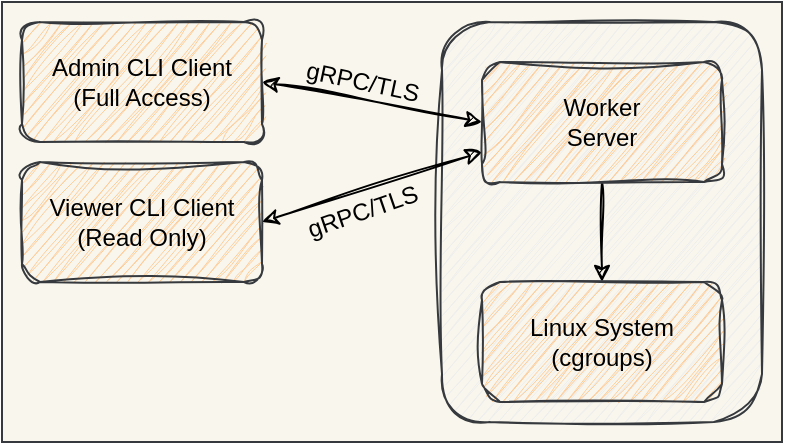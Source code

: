 <mxfile version="27.0.9" pages="9">
  <diagram name="High Level" id="Y681CM7DfnHg-zFGlMES">
    <mxGraphModel dx="766" dy="762" grid="1" gridSize="10" guides="1" tooltips="1" connect="1" arrows="1" fold="1" page="1" pageScale="1" pageWidth="850" pageHeight="1100" math="0" shadow="0">
      <root>
        <mxCell id="0" />
        <mxCell id="1" parent="0" />
        <mxCell id="H5O__hxZZ8Mj5J5bq98N-7" value="" style="rounded=0;whiteSpace=wrap;html=1;fillColor=#f9f7ed;strokeColor=#36393d;fontColor=#000000;" parent="1" vertex="1">
          <mxGeometry x="30" y="20" width="390" height="220" as="geometry" />
        </mxCell>
        <mxCell id="H5O__hxZZ8Mj5J5bq98N-6" value="" style="rounded=1;whiteSpace=wrap;html=1;fillColor=#eeeeee;strokeColor=#36393d;fontColor=#000000;glass=0;sketch=1;curveFitting=1;jiggle=2;shadow=0;" parent="1" vertex="1">
          <mxGeometry x="250" y="30" width="160" height="200" as="geometry" />
        </mxCell>
        <mxCell id="H5O__hxZZ8Mj5J5bq98N-1" value="&lt;font style=&quot;color: rgb(0, 0, 0);&quot;&gt;Admin CLI Client&lt;/font&gt;&lt;div&gt;&lt;font style=&quot;color: rgb(0, 0, 0);&quot;&gt;(Full Access)&lt;/font&gt;&lt;/div&gt;" style="rounded=1;whiteSpace=wrap;html=1;fillColor=#ffcc99;strokeColor=#36393d;fontColor=#000000;sketch=1;curveFitting=1;jiggle=2;" parent="1" vertex="1">
          <mxGeometry x="40" y="30" width="120" height="60" as="geometry" />
        </mxCell>
        <mxCell id="H5O__hxZZ8Mj5J5bq98N-4" value="" style="edgeStyle=orthogonalEdgeStyle;rounded=0;orthogonalLoop=1;jettySize=auto;html=1;fontColor=#000000;strokeColor=#000000;shadow=0;sketch=1;curveFitting=1;jiggle=2;" parent="1" source="H5O__hxZZ8Mj5J5bq98N-2" target="H5O__hxZZ8Mj5J5bq98N-3" edge="1">
          <mxGeometry relative="1" as="geometry" />
        </mxCell>
        <mxCell id="H5O__hxZZ8Mj5J5bq98N-2" value="Worker&lt;div&gt;Server&lt;/div&gt;" style="rounded=1;whiteSpace=wrap;html=1;fillColor=#ffcc99;strokeColor=#36393d;fontColor=#000000;sketch=1;curveFitting=1;jiggle=2;" parent="1" vertex="1">
          <mxGeometry x="270" y="50" width="120" height="60" as="geometry" />
        </mxCell>
        <mxCell id="H5O__hxZZ8Mj5J5bq98N-3" value="Linux System&lt;div&gt;(cgroups)&lt;/div&gt;" style="rounded=1;whiteSpace=wrap;html=1;fillColor=#ffcc99;strokeColor=#36393d;fontColor=#000000;sketch=1;curveFitting=1;jiggle=2;" parent="1" vertex="1">
          <mxGeometry x="270" y="160" width="120" height="60" as="geometry" />
        </mxCell>
        <mxCell id="H5O__hxZZ8Mj5J5bq98N-8" value="" style="endArrow=classic;startArrow=classic;html=1;rounded=0;exitX=1;exitY=0.5;exitDx=0;exitDy=0;entryX=0;entryY=0.5;entryDx=0;entryDy=0;strokeColor=#000000;shadow=0;sketch=1;curveFitting=1;jiggle=2;" parent="1" source="H5O__hxZZ8Mj5J5bq98N-1" target="H5O__hxZZ8Mj5J5bq98N-2" edge="1">
          <mxGeometry width="50" height="50" relative="1" as="geometry">
            <mxPoint x="170" y="180" as="sourcePoint" />
            <mxPoint x="220" y="130" as="targetPoint" />
          </mxGeometry>
        </mxCell>
        <mxCell id="H5O__hxZZ8Mj5J5bq98N-9" value="gRPC/TLS" style="text;html=1;align=center;verticalAlign=middle;resizable=0;points=[];autosize=1;strokeColor=none;fillColor=none;fontColor=#000000;rotation=12;" parent="1" vertex="1">
          <mxGeometry x="170" y="45" width="80" height="30" as="geometry" />
        </mxCell>
        <mxCell id="slV7deevI40I5XpVCzRB-2" value="&lt;font style=&quot;color: rgb(0, 0, 0);&quot;&gt;Viewer CLI Client&lt;/font&gt;&lt;div&gt;&lt;font style=&quot;color: rgb(0, 0, 0);&quot;&gt;(Read Only)&lt;/font&gt;&lt;/div&gt;" style="rounded=1;whiteSpace=wrap;html=1;fillColor=#ffcc99;strokeColor=#36393d;fontColor=#000000;sketch=1;curveFitting=1;jiggle=2;" vertex="1" parent="1">
          <mxGeometry x="40" y="100" width="120" height="60" as="geometry" />
        </mxCell>
        <mxCell id="slV7deevI40I5XpVCzRB-3" value="gRPC/TLS" style="text;html=1;align=center;verticalAlign=middle;resizable=0;points=[];autosize=1;strokeColor=none;fillColor=none;fontColor=#000000;rotation=-19;" vertex="1" parent="1">
          <mxGeometry x="170" y="110" width="80" height="30" as="geometry" />
        </mxCell>
        <mxCell id="slV7deevI40I5XpVCzRB-4" value="" style="endArrow=classic;startArrow=classic;html=1;rounded=0;exitX=1;exitY=0.5;exitDx=0;exitDy=0;entryX=0;entryY=0.75;entryDx=0;entryDy=0;strokeColor=#000000;shadow=0;sketch=1;curveFitting=1;jiggle=2;" edge="1" parent="1" source="slV7deevI40I5XpVCzRB-2" target="H5O__hxZZ8Mj5J5bq98N-2">
          <mxGeometry width="50" height="50" relative="1" as="geometry">
            <mxPoint x="170" y="70" as="sourcePoint" />
            <mxPoint x="280" y="90" as="targetPoint" />
          </mxGeometry>
        </mxCell>
      </root>
    </mxGraphModel>
  </diagram>
  <diagram id="Zj46LERCFBdNL5CZ3VZe" name="Authorization Flow">
    <mxGraphModel dx="1226" dy="1219" grid="1" gridSize="10" guides="1" tooltips="1" connect="1" arrows="1" fold="1" page="1" pageScale="1" pageWidth="850" pageHeight="1100" math="0" shadow="0">
      <root>
        <mxCell id="0" />
        <mxCell id="1" parent="0" />
        <mxCell id="PRu6zA4XuxPApVaGx6PZ-1" value="" style="rounded=0;whiteSpace=wrap;html=1;fillColor=#eeeeee;strokeColor=#36393d;fontColor=#000000;" vertex="1" parent="1">
          <mxGeometry x="15" y="20" width="345" height="400" as="geometry" />
        </mxCell>
        <mxCell id="PRu6zA4XuxPApVaGx6PZ-2" value="" style="edgeStyle=orthogonalEdgeStyle;rounded=0;orthogonalLoop=1;jettySize=auto;html=1;fontColor=#000000;strokeColor=#000000;sketch=1;curveFitting=1;jiggle=2;" edge="1" parent="1" source="PRu6zA4XuxPApVaGx6PZ-3" target="PRu6zA4XuxPApVaGx6PZ-5">
          <mxGeometry relative="1" as="geometry" />
        </mxCell>
        <mxCell id="PRu6zA4XuxPApVaGx6PZ-3" value="gRPC Request Received" style="rounded=1;whiteSpace=wrap;html=1;fillColor=#cce5ff;strokeColor=#36393d;sketch=1;curveFitting=1;jiggle=2;fontColor=#000000;" vertex="1" parent="1">
          <mxGeometry x="82.5" y="30" width="180" height="30" as="geometry" />
        </mxCell>
        <mxCell id="PRu6zA4XuxPApVaGx6PZ-4" value="" style="edgeStyle=orthogonalEdgeStyle;rounded=0;orthogonalLoop=1;jettySize=auto;html=1;fontColor=#000000;strokeColor=#000000;sketch=1;curveFitting=1;jiggle=2;" edge="1" parent="1" source="PRu6zA4XuxPApVaGx6PZ-5" target="PRu6zA4XuxPApVaGx6PZ-7">
          <mxGeometry relative="1" as="geometry" />
        </mxCell>
        <mxCell id="PRu6zA4XuxPApVaGx6PZ-5" value="Extract Client Certificate from TLS Context" style="rounded=1;whiteSpace=wrap;html=1;fillColor=#cce5ff;strokeColor=#36393d;sketch=1;curveFitting=1;jiggle=2;fontColor=#000000;" vertex="1" parent="1">
          <mxGeometry x="57.5" y="80" width="230" height="30" as="geometry" />
        </mxCell>
        <mxCell id="PRu6zA4XuxPApVaGx6PZ-6" value="" style="edgeStyle=orthogonalEdgeStyle;rounded=0;orthogonalLoop=1;jettySize=auto;html=1;fontColor=#000000;strokeColor=#000000;sketch=1;curveFitting=1;jiggle=2;" edge="1" parent="1" source="PRu6zA4XuxPApVaGx6PZ-7" target="PRu6zA4XuxPApVaGx6PZ-9">
          <mxGeometry relative="1" as="geometry" />
        </mxCell>
        <mxCell id="PRu6zA4XuxPApVaGx6PZ-7" value="Parse Certificate Attributes (OU, SAN, CN)" style="rounded=1;whiteSpace=wrap;html=1;fillColor=#cce5ff;strokeColor=#36393d;sketch=1;curveFitting=1;jiggle=2;fontColor=#000000;" vertex="1" parent="1">
          <mxGeometry x="55" y="130" width="235" height="30" as="geometry" />
        </mxCell>
        <mxCell id="PRu6zA4XuxPApVaGx6PZ-8" value="" style="edgeStyle=orthogonalEdgeStyle;rounded=0;orthogonalLoop=1;jettySize=auto;html=1;fontColor=#000000;strokeColor=#000000;sketch=1;curveFitting=1;jiggle=2;" edge="1" parent="1" source="PRu6zA4XuxPApVaGx6PZ-9" target="PRu6zA4XuxPApVaGx6PZ-11">
          <mxGeometry relative="1" as="geometry" />
        </mxCell>
        <mxCell id="PRu6zA4XuxPApVaGx6PZ-9" value="Determine Client Role (Admin/Viewer/Unknown)" style="rounded=1;whiteSpace=wrap;html=1;fillColor=#cce5ff;strokeColor=#36393d;sketch=1;curveFitting=1;jiggle=2;fontColor=#000000;" vertex="1" parent="1">
          <mxGeometry x="50" y="180" width="245" height="40" as="geometry" />
        </mxCell>
        <mxCell id="PRu6zA4XuxPApVaGx6PZ-18" value="" style="edgeStyle=orthogonalEdgeStyle;rounded=0;orthogonalLoop=1;jettySize=auto;html=1;shadow=1;strokeColor=#000000;" edge="1" parent="1" source="PRu6zA4XuxPApVaGx6PZ-11" target="PRu6zA4XuxPApVaGx6PZ-16">
          <mxGeometry relative="1" as="geometry">
            <Array as="points">
              <mxPoint x="173" y="280" />
              <mxPoint x="173" y="280" />
            </Array>
          </mxGeometry>
        </mxCell>
        <mxCell id="PRu6zA4XuxPApVaGx6PZ-11" value="Check Operation Permission Matrix" style="rounded=1;whiteSpace=wrap;html=1;fillColor=#cce5ff;strokeColor=#36393d;sketch=1;curveFitting=1;jiggle=2;fontColor=#000000;" vertex="1" parent="1">
          <mxGeometry x="102.5" y="240" width="140" height="30" as="geometry" />
        </mxCell>
        <mxCell id="PRu6zA4XuxPApVaGx6PZ-13" value="Yes Execute Operation" style="rounded=1;whiteSpace=wrap;html=1;fillColor=#cdeb8b;strokeColor=#36393d;sketch=1;curveFitting=1;jiggle=2;fontColor=#000000;" vertex="1" parent="1">
          <mxGeometry x="20" y="350" width="110" height="40" as="geometry" />
        </mxCell>
        <mxCell id="PRu6zA4XuxPApVaGx6PZ-14" value="No Return PermissionDenied Error (gRPC codes.PermissionDenied)" style="rounded=1;whiteSpace=wrap;html=1;fillColor=#ffcccc;strokeColor=#36393d;sketch=1;curveFitting=1;jiggle=2;fontColor=#000000;" vertex="1" parent="1">
          <mxGeometry x="160" y="350" width="190" height="60" as="geometry" />
        </mxCell>
        <mxCell id="PRu6zA4XuxPApVaGx6PZ-19" style="rounded=0;orthogonalLoop=1;jettySize=auto;html=1;exitX=0;exitY=1;exitDx=0;exitDy=0;entryX=0.5;entryY=0;entryDx=0;entryDy=0;strokeColor=#000000;sketch=1;curveFitting=1;jiggle=2;" edge="1" parent="1" source="PRu6zA4XuxPApVaGx6PZ-16" target="PRu6zA4XuxPApVaGx6PZ-13">
          <mxGeometry relative="1" as="geometry" />
        </mxCell>
        <mxCell id="PRu6zA4XuxPApVaGx6PZ-20" style="rounded=0;orthogonalLoop=1;jettySize=auto;html=1;exitX=1;exitY=1;exitDx=0;exitDy=0;entryX=0.5;entryY=0;entryDx=0;entryDy=0;sketch=1;curveFitting=1;jiggle=2;strokeColor=#000000;" edge="1" parent="1" source="PRu6zA4XuxPApVaGx6PZ-16" target="PRu6zA4XuxPApVaGx6PZ-14">
          <mxGeometry relative="1" as="geometry" />
        </mxCell>
        <mxCell id="PRu6zA4XuxPApVaGx6PZ-16" value="&lt;font style=&quot;color: rgb(0, 0, 0);&quot;&gt;Authorized?&lt;/font&gt;" style="rhombus;whiteSpace=wrap;html=1;fillColor=#cce5ff;strokeColor=#36393d;sketch=1;curveFitting=1;jiggle=2;" vertex="1" parent="1">
          <mxGeometry x="132.5" y="290" width="80" height="50" as="geometry" />
        </mxCell>
      </root>
    </mxGraphModel>
  </diagram>
  <diagram id="WPjtbTLtvAoXE5fQFe9T" name="Job Lifecycle">
    <mxGraphModel dx="817" dy="573" grid="1" gridSize="10" guides="1" tooltips="1" connect="1" arrows="1" fold="1" page="1" pageScale="1" pageWidth="850" pageHeight="1100" math="0" shadow="0">
      <root>
        <mxCell id="0" />
        <mxCell id="1" parent="0" />
        <mxCell id="MU5Afl4WIqtkK9BJf8HP-8" value="" style="rounded=0;whiteSpace=wrap;html=1;fillColor=#eeeeee;strokeColor=#000000;fontColor=#000000;" parent="1" vertex="1">
          <mxGeometry x="10" y="10" width="270" height="450" as="geometry" />
        </mxCell>
        <mxCell id="MU5Afl4WIqtkK9BJf8HP-9" value="" style="edgeStyle=orthogonalEdgeStyle;rounded=0;orthogonalLoop=1;jettySize=auto;html=1;fontColor=#000000;strokeColor=#000000;sketch=1;curveFitting=1;jiggle=2;" parent="1" source="MU5Afl4WIqtkK9BJf8HP-1" target="MU5Afl4WIqtkK9BJf8HP-2" edge="1">
          <mxGeometry relative="1" as="geometry" />
        </mxCell>
        <mxCell id="MU5Afl4WIqtkK9BJf8HP-1" value="Create Job Request" style="rounded=1;whiteSpace=wrap;html=1;fillColor=#cce5ff;strokeColor=#000000;sketch=1;curveFitting=1;jiggle=2;fontColor=#000000;" parent="1" vertex="1">
          <mxGeometry x="85" y="20" width="120" height="30" as="geometry" />
        </mxCell>
        <mxCell id="MU5Afl4WIqtkK9BJf8HP-10" value="" style="edgeStyle=orthogonalEdgeStyle;rounded=0;orthogonalLoop=1;jettySize=auto;html=1;fontColor=#000000;strokeColor=#000000;sketch=1;curveFitting=1;jiggle=2;" parent="1" source="MU5Afl4WIqtkK9BJf8HP-2" target="MU5Afl4WIqtkK9BJf8HP-3" edge="1">
          <mxGeometry relative="1" as="geometry" />
        </mxCell>
        <mxCell id="MU5Afl4WIqtkK9BJf8HP-2" value="Generate&amp;nbsp;&lt;span style=&quot;background-color: transparent;&quot;&gt;Unique ID (Unix Nano)&lt;/span&gt;" style="rounded=1;whiteSpace=wrap;html=1;fillColor=#cce5ff;strokeColor=#000000;sketch=1;curveFitting=1;jiggle=2;fontColor=#000000;" parent="1" vertex="1">
          <mxGeometry x="30" y="70" width="230" height="30" as="geometry" />
        </mxCell>
        <mxCell id="MU5Afl4WIqtkK9BJf8HP-11" value="" style="edgeStyle=orthogonalEdgeStyle;rounded=0;orthogonalLoop=1;jettySize=auto;html=1;fontColor=#000000;strokeColor=#000000;sketch=1;curveFitting=1;jiggle=2;" parent="1" source="MU5Afl4WIqtkK9BJf8HP-3" target="MU5Afl4WIqtkK9BJf8HP-4" edge="1">
          <mxGeometry relative="1" as="geometry" />
        </mxCell>
        <mxCell id="MU5Afl4WIqtkK9BJf8HP-3" value="Create&amp;nbsp;&lt;span style=&quot;background-color: transparent;&quot;&gt;cgroups with resource&amp;nbsp;&lt;/span&gt;&lt;span style=&quot;background-color: transparent;&quot;&gt;limits&lt;/span&gt;" style="rounded=1;whiteSpace=wrap;html=1;fillColor=#cce5ff;strokeColor=#000000;sketch=1;curveFitting=1;jiggle=2;fontColor=#000000;" parent="1" vertex="1">
          <mxGeometry x="27.5" y="120" width="235" height="30" as="geometry" />
        </mxCell>
        <mxCell id="MU5Afl4WIqtkK9BJf8HP-12" value="" style="edgeStyle=orthogonalEdgeStyle;rounded=0;orthogonalLoop=1;jettySize=auto;html=1;fontColor=#000000;strokeColor=#000000;sketch=1;curveFitting=1;jiggle=2;entryX=0.5;entryY=0;entryDx=0;entryDy=0;" parent="1" source="MU5Afl4WIqtkK9BJf8HP-4" target="RH-s9bniN7YagVXYbkMp-2" edge="1">
          <mxGeometry relative="1" as="geometry" />
        </mxCell>
        <mxCell id="MU5Afl4WIqtkK9BJf8HP-4" value="Add Stdout/Stderr capture" style="rounded=1;whiteSpace=wrap;html=1;fillColor=#cce5ff;strokeColor=#000000;sketch=1;curveFitting=1;jiggle=2;fontColor=#000000;" parent="1" vertex="1">
          <mxGeometry x="22.5" y="170" width="245" height="30" as="geometry" />
        </mxCell>
        <mxCell id="MU5Afl4WIqtkK9BJf8HP-13" value="" style="edgeStyle=orthogonalEdgeStyle;rounded=0;orthogonalLoop=1;jettySize=auto;html=1;fontColor=#000000;strokeColor=#000000;sketch=1;curveFitting=1;jiggle=2;entryX=0.5;entryY=0;entryDx=0;entryDy=0;" parent="1" source="MU5Afl4WIqtkK9BJf8HP-5" target="-lVg5Lsz7Uv6cK5tKWyv-1" edge="1">
          <mxGeometry relative="1" as="geometry" />
        </mxCell>
        <mxCell id="MU5Afl4WIqtkK9BJf8HP-5" value="Add Process to cgroup" style="rounded=1;whiteSpace=wrap;html=1;fillColor=#cce5ff;strokeColor=#000000;sketch=1;curveFitting=1;jiggle=2;fontColor=#000000;" parent="1" vertex="1">
          <mxGeometry x="75" y="270" width="140" height="30" as="geometry" />
        </mxCell>
        <mxCell id="MU5Afl4WIqtkK9BJf8HP-14" value="" style="edgeStyle=orthogonalEdgeStyle;rounded=0;orthogonalLoop=1;jettySize=auto;html=1;fontColor=#000000;strokeColor=#000000;sketch=1;curveFitting=1;jiggle=2;" parent="1" source="MU5Afl4WIqtkK9BJf8HP-6" target="MU5Afl4WIqtkK9BJf8HP-7" edge="1">
          <mxGeometry relative="1" as="geometry" />
        </mxCell>
        <mxCell id="MU5Afl4WIqtkK9BJf8HP-6" value="Monitor Process Completion" style="rounded=1;whiteSpace=wrap;html=1;fillColor=#cce5ff;strokeColor=#000000;sketch=1;curveFitting=1;jiggle=2;fontColor=#000000;" parent="1" vertex="1">
          <mxGeometry x="55" y="370" width="180" height="30" as="geometry" />
        </mxCell>
        <mxCell id="MU5Afl4WIqtkK9BJf8HP-7" value="CleanUp Resources" style="rounded=1;whiteSpace=wrap;html=1;fillColor=#cce5ff;strokeColor=#000000;sketch=1;curveFitting=1;jiggle=2;fontColor=#000000;" parent="1" vertex="1">
          <mxGeometry x="85" y="420" width="120" height="30" as="geometry" />
        </mxCell>
        <mxCell id="-lVg5Lsz7Uv6cK5tKWyv-2" style="edgeStyle=orthogonalEdgeStyle;rounded=0;orthogonalLoop=1;jettySize=auto;html=1;exitX=0.5;exitY=1;exitDx=0;exitDy=0;entryX=0.5;entryY=0;entryDx=0;entryDy=0;strokeColor=#000000;sketch=1;curveFitting=1;jiggle=2;" parent="1" source="-lVg5Lsz7Uv6cK5tKWyv-1" target="MU5Afl4WIqtkK9BJf8HP-6" edge="1">
          <mxGeometry relative="1" as="geometry" />
        </mxCell>
        <mxCell id="-lVg5Lsz7Uv6cK5tKWyv-1" value="Start Process&amp;nbsp; by syscall.SIGCONT" style="rounded=1;whiteSpace=wrap;html=1;fillColor=#cce5ff;strokeColor=#000000;sketch=1;curveFitting=1;jiggle=2;fontColor=#000000;" parent="1" vertex="1">
          <mxGeometry x="22.5" y="320" width="245" height="30" as="geometry" />
        </mxCell>
        <mxCell id="RH-s9bniN7YagVXYbkMp-3" style="edgeStyle=orthogonalEdgeStyle;rounded=0;orthogonalLoop=1;jettySize=auto;html=1;exitX=0.5;exitY=1;exitDx=0;exitDy=0;entryX=0.5;entryY=0;entryDx=0;entryDy=0;strokeColor=#000000;sketch=1;curveFitting=1;jiggle=2;" edge="1" parent="1" source="RH-s9bniN7YagVXYbkMp-2" target="MU5Afl4WIqtkK9BJf8HP-5">
          <mxGeometry relative="1" as="geometry" />
        </mxCell>
        <mxCell id="RH-s9bniN7YagVXYbkMp-2" value="syscall.SIGSTOP" style="rounded=1;whiteSpace=wrap;html=1;fillColor=#cce5ff;strokeColor=#000000;sketch=1;curveFitting=1;jiggle=2;fontColor=#000000;" vertex="1" parent="1">
          <mxGeometry x="75" y="220" width="140" height="30" as="geometry" />
        </mxCell>
      </root>
    </mxGraphModel>
  </diagram>
  <diagram id="Cl-E_tgIVwaYBNFIfnFX" name="Log Stream Flow">
    <mxGraphModel dx="1226" dy="1219" grid="1" gridSize="10" guides="1" tooltips="1" connect="1" arrows="1" fold="1" page="1" pageScale="1" pageWidth="850" pageHeight="1100" math="0" shadow="0">
      <root>
        <mxCell id="0" />
        <mxCell id="1" parent="0" />
        <mxCell id="sWLi0vC0Y1Sfe3aQpFaf-1" value="" style="rounded=0;whiteSpace=wrap;html=1;fillColor=#eeeeee;strokeColor=#36393d;fontColor=#000000;horizontal=1;fontSize=14;" parent="1" vertex="1">
          <mxGeometry x="10" y="10" width="270" height="310" as="geometry" />
        </mxCell>
        <mxCell id="sWLi0vC0Y1Sfe3aQpFaf-2" value="" style="edgeStyle=orthogonalEdgeStyle;rounded=0;orthogonalLoop=1;jettySize=auto;html=1;fontColor=#000000;strokeColor=#000000;sketch=1;curveFitting=1;jiggle=2;horizontal=1;fontSize=14;" parent="1" source="sWLi0vC0Y1Sfe3aQpFaf-3" target="sWLi0vC0Y1Sfe3aQpFaf-5" edge="1">
          <mxGeometry relative="1" as="geometry" />
        </mxCell>
        <mxCell id="sWLi0vC0Y1Sfe3aQpFaf-3" value="Create Stream Request" style="rounded=1;whiteSpace=wrap;html=1;fillColor=#cdeb8b;strokeColor=#36393d;sketch=1;curveFitting=1;jiggle=2;fontColor=#000000;horizontal=1;fontSize=14;" parent="1" vertex="1">
          <mxGeometry x="85" y="20" width="120" height="40" as="geometry" />
        </mxCell>
        <mxCell id="sWLi0vC0Y1Sfe3aQpFaf-4" value="" style="edgeStyle=orthogonalEdgeStyle;rounded=0;orthogonalLoop=1;jettySize=auto;html=1;fontColor=#000000;strokeColor=#000000;sketch=1;curveFitting=1;jiggle=2;horizontal=1;fontSize=14;" parent="1" source="sWLi0vC0Y1Sfe3aQpFaf-5" target="sWLi0vC0Y1Sfe3aQpFaf-7" edge="1">
          <mxGeometry relative="1" as="geometry" />
        </mxCell>
        <mxCell id="sWLi0vC0Y1Sfe3aQpFaf-5" value="Retrieve Historical Logs" style="rounded=1;whiteSpace=wrap;html=1;fillColor=#cdeb8b;strokeColor=#36393d;sketch=1;curveFitting=1;jiggle=2;fontColor=#000000;horizontal=1;fontSize=14;" parent="1" vertex="1">
          <mxGeometry x="30" y="80" width="230" height="30" as="geometry" />
        </mxCell>
        <mxCell id="sWLi0vC0Y1Sfe3aQpFaf-6" value="" style="edgeStyle=orthogonalEdgeStyle;rounded=0;orthogonalLoop=1;jettySize=auto;html=1;fontColor=#000000;strokeColor=#000000;sketch=1;curveFitting=1;jiggle=2;horizontal=1;fontSize=14;" parent="1" source="sWLi0vC0Y1Sfe3aQpFaf-7" target="sWLi0vC0Y1Sfe3aQpFaf-9" edge="1">
          <mxGeometry relative="1" as="geometry" />
        </mxCell>
        <mxCell id="sWLi0vC0Y1Sfe3aQpFaf-7" value="Send Existing Logs to Client" style="rounded=1;whiteSpace=wrap;html=1;fillColor=#cdeb8b;strokeColor=#36393d;sketch=1;curveFitting=1;jiggle=2;fontColor=#000000;horizontal=1;fontSize=14;" parent="1" vertex="1">
          <mxGeometry x="27.5" y="130" width="235" height="30" as="geometry" />
        </mxCell>
        <mxCell id="sWLi0vC0Y1Sfe3aQpFaf-8" value="" style="edgeStyle=orthogonalEdgeStyle;rounded=0;orthogonalLoop=1;jettySize=auto;html=1;fontColor=#000000;strokeColor=#000000;sketch=1;curveFitting=1;jiggle=2;horizontal=1;fontSize=14;" parent="1" source="sWLi0vC0Y1Sfe3aQpFaf-9" target="sWLi0vC0Y1Sfe3aQpFaf-11" edge="1">
          <mxGeometry relative="1" as="geometry" />
        </mxCell>
        <mxCell id="sWLi0vC0Y1Sfe3aQpFaf-9" value="Subscribe to Real-time Updates" style="rounded=1;whiteSpace=wrap;html=1;fillColor=#cdeb8b;strokeColor=#36393d;sketch=1;curveFitting=1;jiggle=2;fontColor=#000000;horizontal=1;fontSize=14;" parent="1" vertex="1">
          <mxGeometry x="22.5" y="180" width="245" height="30" as="geometry" />
        </mxCell>
        <mxCell id="sWLi0vC0Y1Sfe3aQpFaf-10" value="" style="edgeStyle=orthogonalEdgeStyle;rounded=0;orthogonalLoop=1;jettySize=auto;html=1;fontColor=#000000;strokeColor=#000000;sketch=1;curveFitting=1;jiggle=2;horizontal=1;fontSize=14;" parent="1" source="sWLi0vC0Y1Sfe3aQpFaf-11" target="sWLi0vC0Y1Sfe3aQpFaf-13" edge="1">
          <mxGeometry relative="1" as="geometry" />
        </mxCell>
        <mxCell id="sWLi0vC0Y1Sfe3aQpFaf-11" value="Forward New Logs as they Arrive" style="rounded=1;whiteSpace=wrap;html=1;fillColor=#cdeb8b;strokeColor=#36393d;sketch=1;curveFitting=1;jiggle=2;fontColor=#000000;horizontal=1;fontSize=14;" parent="1" vertex="1">
          <mxGeometry x="37.5" y="230" width="215" height="30" as="geometry" />
        </mxCell>
        <mxCell id="sWLi0vC0Y1Sfe3aQpFaf-13" value="Handle Client Disconnection" style="rounded=1;whiteSpace=wrap;html=1;fillColor=#cdeb8b;strokeColor=#36393d;sketch=1;curveFitting=1;jiggle=2;fontColor=#000000;horizontal=1;fontSize=14;" parent="1" vertex="1">
          <mxGeometry x="55" y="280" width="180" height="30" as="geometry" />
        </mxCell>
      </root>
    </mxGraphModel>
  </diagram>
  <diagram id="Uxm_4Fkh9AP7CvL508g1" name="General">
    <mxGraphModel dx="817" dy="813" grid="1" gridSize="10" guides="1" tooltips="1" connect="1" arrows="1" fold="1" page="1" pageScale="1" pageWidth="850" pageHeight="1100" math="0" shadow="0">
      <root>
        <mxCell id="0" />
        <mxCell id="1" parent="0" />
        <mxCell id="C2z25UnoPvFYzcvFX0oM-1" value="" style="rounded=0;whiteSpace=wrap;html=1;fillColor=#ffe6cc;strokeColor=#d79b00;fontColor=#000000;" parent="1" vertex="1">
          <mxGeometry x="10" y="10" width="720" height="250" as="geometry" />
        </mxCell>
        <mxCell id="C2z25UnoPvFYzcvFX0oM-2" value="" style="edgeStyle=orthogonalEdgeStyle;rounded=0;orthogonalLoop=1;jettySize=auto;html=1;strokeWidth=1;entryX=0;entryY=0.25;entryDx=0;entryDy=0;flowAnimation=1;fontColor=#000000;strokeColor=#000000;" parent="1" source="C2z25UnoPvFYzcvFX0oM-6" target="C2z25UnoPvFYzcvFX0oM-10" edge="1">
          <mxGeometry relative="1" as="geometry">
            <Array as="points">
              <mxPoint x="180" y="125" />
            </Array>
          </mxGeometry>
        </mxCell>
        <mxCell id="C2z25UnoPvFYzcvFX0oM-3" value="Stdout" style="edgeLabel;html=1;align=center;verticalAlign=middle;resizable=0;points=[];labelBackgroundColor=none;fontColor=#000000;" parent="C2z25UnoPvFYzcvFX0oM-2" vertex="1" connectable="0">
          <mxGeometry x="-0.707" y="-1" relative="1" as="geometry">
            <mxPoint x="21" y="23" as="offset" />
          </mxGeometry>
        </mxCell>
        <mxCell id="C2z25UnoPvFYzcvFX0oM-4" style="edgeStyle=orthogonalEdgeStyle;rounded=0;orthogonalLoop=1;jettySize=auto;html=1;exitX=0.25;exitY=1;exitDx=0;exitDy=0;entryX=0;entryY=0.75;entryDx=0;entryDy=0;flowAnimation=0;flowAnimationDuration=3000;fontColor=#000000;strokeColor=#000000;" parent="1" source="C2z25UnoPvFYzcvFX0oM-6" target="C2z25UnoPvFYzcvFX0oM-10" edge="1">
          <mxGeometry relative="1" as="geometry" />
        </mxCell>
        <mxCell id="C2z25UnoPvFYzcvFX0oM-5" value="Stderr" style="edgeLabel;html=1;align=center;verticalAlign=middle;resizable=0;points=[];labelBackgroundColor=none;fontColor=#000000;" parent="C2z25UnoPvFYzcvFX0oM-4" vertex="1" connectable="0">
          <mxGeometry x="-0.374" relative="1" as="geometry">
            <mxPoint x="49" y="18" as="offset" />
          </mxGeometry>
        </mxCell>
        <mxCell id="C2z25UnoPvFYzcvFX0oM-6" value="Running Job&lt;div&gt;(Process)&lt;/div&gt;" style="rounded=0;whiteSpace=wrap;html=1;fillColor=#d5e8d4;strokeColor=#82b366;fontColor=#000000;shadow=1;" parent="1" vertex="1">
          <mxGeometry x="120" y="20" width="120" height="60" as="geometry" />
        </mxCell>
        <mxCell id="C2z25UnoPvFYzcvFX0oM-7" style="edgeStyle=orthogonalEdgeStyle;rounded=0;orthogonalLoop=1;jettySize=auto;html=1;exitX=0;exitY=0;exitDx=0;exitDy=97.5;exitPerimeter=0;entryX=0.5;entryY=1;entryDx=0;entryDy=0;flowAnimation=1;fontColor=#000000;strokeColor=#000000;" parent="1" source="C2z25UnoPvFYzcvFX0oM-8" target="C2z25UnoPvFYzcvFX0oM-15" edge="1">
          <mxGeometry relative="1" as="geometry" />
        </mxCell>
        <mxCell id="C2z25UnoPvFYzcvFX0oM-8" value="Subscribers Channel" style="shape=cylinder3;whiteSpace=wrap;html=1;boundedLbl=1;backgroundOutline=1;size=15;direction=south;fillColor=#d5e8d4;strokeColor=#82b366;fontColor=#000000;shadow=1;" parent="1" vertex="1">
          <mxGeometry x="240" y="210" width="320" height="30" as="geometry" />
        </mxCell>
        <mxCell id="C2z25UnoPvFYzcvFX0oM-9" value="" style="edgeStyle=orthogonalEdgeStyle;rounded=0;orthogonalLoop=1;jettySize=auto;html=1;flowAnimation=1;fontColor=#000000;strokeColor=#000000;" parent="1" source="C2z25UnoPvFYzcvFX0oM-10" edge="1">
          <mxGeometry relative="1" as="geometry">
            <mxPoint x="270" y="210" as="targetPoint" />
            <Array as="points">
              <mxPoint x="250" y="190" />
              <mxPoint x="270" y="190" />
              <mxPoint x="270" y="210" />
            </Array>
          </mxGeometry>
        </mxCell>
        <mxCell id="C2z25UnoPvFYzcvFX0oM-10" value="io.Writer" style="rounded=0;whiteSpace=wrap;html=1;fillColor=#d5e8d4;strokeColor=#82b366;fontColor=#000000;shadow=1;" parent="1" vertex="1">
          <mxGeometry x="230" y="110" width="60" height="60" as="geometry" />
        </mxCell>
        <mxCell id="C2z25UnoPvFYzcvFX0oM-11" value="In-memory&lt;div&gt;Job&#39;s Buffer&lt;div&gt;(Logs/Outputs)&lt;/div&gt;&lt;/div&gt;" style="rounded=0;whiteSpace=wrap;html=1;fillColor=#d5e8d4;strokeColor=#82b366;fontColor=#000000;shadow=1;" parent="1" vertex="1">
          <mxGeometry x="340" y="20" width="120" height="60" as="geometry" />
        </mxCell>
        <mxCell id="C2z25UnoPvFYzcvFX0oM-12" value="" style="edgeStyle=orthogonalEdgeStyle;rounded=0;orthogonalLoop=1;jettySize=auto;html=1;flowAnimation=1;fontColor=#000000;strokeColor=#000000;" parent="1" source="C2z25UnoPvFYzcvFX0oM-13" target="C2z25UnoPvFYzcvFX0oM-11" edge="1">
          <mxGeometry relative="1" as="geometry" />
        </mxCell>
        <mxCell id="C2z25UnoPvFYzcvFX0oM-13" value="Default Subscriber" style="rounded=0;whiteSpace=wrap;html=1;fillColor=#d5e8d4;strokeColor=#000000;fontColor=#000000;shadow=1;" parent="1" vertex="1">
          <mxGeometry x="350" y="120" width="100" height="40" as="geometry" />
        </mxCell>
        <mxCell id="C2z25UnoPvFYzcvFX0oM-14" value="" style="endArrow=classic;html=1;rounded=0;exitX=0;exitY=0.5;exitDx=0;exitDy=0;exitPerimeter=0;entryX=0.5;entryY=1;entryDx=0;entryDy=0;flowAnimation=1;fontColor=#000000;strokeColor=#000000;" parent="1" source="C2z25UnoPvFYzcvFX0oM-8" target="C2z25UnoPvFYzcvFX0oM-13" edge="1">
          <mxGeometry width="50" height="50" relative="1" as="geometry">
            <mxPoint x="380" y="320" as="sourcePoint" />
            <mxPoint x="430" y="270" as="targetPoint" />
          </mxGeometry>
        </mxCell>
        <mxCell id="C2z25UnoPvFYzcvFX0oM-15" value="Stream Subscriber" style="rounded=0;whiteSpace=wrap;html=1;fillColor=#d5e8d4;strokeColor=#000000;fontColor=#000000;shadow=1;" parent="1" vertex="1">
          <mxGeometry x="460" y="120" width="100" height="40" as="geometry" />
        </mxCell>
        <mxCell id="C2z25UnoPvFYzcvFX0oM-16" value="" style="edgeStyle=orthogonalEdgeStyle;rounded=0;orthogonalLoop=1;jettySize=auto;html=1;fontColor=#000000;strokeColor=#000000;" parent="1" source="C2z25UnoPvFYzcvFX0oM-17" target="C2z25UnoPvFYzcvFX0oM-6" edge="1">
          <mxGeometry relative="1" as="geometry" />
        </mxCell>
        <mxCell id="C2z25UnoPvFYzcvFX0oM-17" value="Create&lt;div&gt;Job&lt;/div&gt;" style="rounded=1;whiteSpace=wrap;html=1;fillColor=#ffcc99;strokeColor=#36393d;fontColor=#000000;shadow=1;glass=0;" parent="1" vertex="1">
          <mxGeometry x="20" y="25" width="70" height="50" as="geometry" />
        </mxCell>
        <mxCell id="C2z25UnoPvFYzcvFX0oM-18" style="edgeStyle=orthogonalEdgeStyle;rounded=0;orthogonalLoop=1;jettySize=auto;html=1;exitX=1;exitY=0.5;exitDx=0;exitDy=0;entryX=0;entryY=0.5;entryDx=0;entryDy=0;flowAnimation=0;fontColor=#000000;strokeColor=#000000;" parent="1" source="C2z25UnoPvFYzcvFX0oM-11" target="C2z25UnoPvFYzcvFX0oM-19" edge="1">
          <mxGeometry relative="1" as="geometry" />
        </mxCell>
        <mxCell id="C2z25UnoPvFYzcvFX0oM-19" value="Get&lt;div&gt;Job&lt;/div&gt;" style="rounded=1;whiteSpace=wrap;html=1;fillColor=#ffcc99;strokeColor=#36393d;fontColor=#000000;shadow=1;" parent="1" vertex="1">
          <mxGeometry x="640" y="25" width="80" height="50" as="geometry" />
        </mxCell>
        <mxCell id="C2z25UnoPvFYzcvFX0oM-20" style="edgeStyle=orthogonalEdgeStyle;rounded=0;orthogonalLoop=1;jettySize=auto;html=1;exitX=1;exitY=0.75;exitDx=0;exitDy=0;entryX=0;entryY=0.25;entryDx=0;entryDy=0;flowAnimation=0;fontColor=#000000;strokeColor=#000000;" parent="1" source="C2z25UnoPvFYzcvFX0oM-11" target="C2z25UnoPvFYzcvFX0oM-22" edge="1">
          <mxGeometry relative="1" as="geometry">
            <Array as="points">
              <mxPoint x="565" y="65" />
              <mxPoint x="565" y="103" />
            </Array>
          </mxGeometry>
        </mxCell>
        <mxCell id="C2z25UnoPvFYzcvFX0oM-21" style="rounded=0;orthogonalLoop=1;jettySize=auto;html=1;exitX=1;exitY=0.5;exitDx=0;exitDy=0;entryX=0;entryY=0.75;entryDx=0;entryDy=0;flowAnimation=1;edgeStyle=orthogonalEdgeStyle;fontColor=#000000;strokeColor=#000000;" parent="1" source="C2z25UnoPvFYzcvFX0oM-15" target="C2z25UnoPvFYzcvFX0oM-22" edge="1">
          <mxGeometry relative="1" as="geometry" />
        </mxCell>
        <mxCell id="C2z25UnoPvFYzcvFX0oM-22" value="Stream&lt;div&gt;Job&lt;/div&gt;" style="rounded=1;whiteSpace=wrap;html=1;fillColor=#ffcc99;strokeColor=#36393d;fontColor=#000000;shadow=1;" parent="1" vertex="1">
          <mxGeometry x="640" y="90" width="80" height="50" as="geometry" />
        </mxCell>
        <mxCell id="C2z25UnoPvFYzcvFX0oM-23" style="edgeStyle=orthogonalEdgeStyle;rounded=0;orthogonalLoop=1;jettySize=auto;html=1;exitX=1;exitY=0.5;exitDx=0;exitDy=0;entryX=0;entryY=0.75;entryDx=0;entryDy=0;fontColor=#000000;strokeColor=#000000;" parent="1" source="C2z25UnoPvFYzcvFX0oM-24" target="C2z25UnoPvFYzcvFX0oM-6" edge="1">
          <mxGeometry relative="1" as="geometry">
            <Array as="points">
              <mxPoint x="100" y="115" />
              <mxPoint x="100" y="65" />
            </Array>
          </mxGeometry>
        </mxCell>
        <mxCell id="C2z25UnoPvFYzcvFX0oM-24" value="Stop&lt;div&gt;Job&lt;/div&gt;" style="rounded=1;whiteSpace=wrap;html=1;fillColor=#ffcc99;strokeColor=#36393d;fontColor=#000000;shadow=1;" parent="1" vertex="1">
          <mxGeometry x="20" y="90" width="70" height="50" as="geometry" />
        </mxCell>
        <mxCell id="C2z25UnoPvFYzcvFX0oM-25" value="existing" style="text;html=1;align=center;verticalAlign=middle;resizable=0;points=[];autosize=1;strokeColor=none;fillColor=none;fontColor=#000000;" parent="1" vertex="1">
          <mxGeometry x="570" y="80" width="60" height="30" as="geometry" />
        </mxCell>
        <mxCell id="C2z25UnoPvFYzcvFX0oM-26" value="updates" style="text;html=1;align=center;verticalAlign=middle;resizable=0;points=[];autosize=1;strokeColor=none;fillColor=none;fontColor=#000000;" parent="1" vertex="1">
          <mxGeometry x="565" y="130" width="70" height="30" as="geometry" />
        </mxCell>
        <mxCell id="C2z25UnoPvFYzcvFX0oM-27" value="API" style="rounded=0;whiteSpace=wrap;html=1;fillColor=#ffcc99;strokeColor=#36393d;fontColor=#000000;" parent="1" vertex="1">
          <mxGeometry x="20" y="200" width="60" height="20" as="geometry" />
        </mxCell>
        <mxCell id="C2z25UnoPvFYzcvFX0oM-28" value="Library" style="rounded=0;whiteSpace=wrap;html=1;fillColor=#d5e8d4;strokeColor=#82b366;fontColor=#000000;" parent="1" vertex="1">
          <mxGeometry x="20" y="230" width="60" height="20" as="geometry" />
        </mxCell>
        <mxCell id="C2z25UnoPvFYzcvFX0oM-29" value="Publisher" style="text;html=1;align=center;verticalAlign=middle;resizable=0;points=[];autosize=1;strokeColor=none;fillColor=none;fontColor=#000000;" parent="1" vertex="1">
          <mxGeometry x="180" y="180" width="70" height="30" as="geometry" />
        </mxCell>
        <mxCell id="C2z25UnoPvFYzcvFX0oM-30" value="&lt;font style=&quot;color: rgb(0, 0, 0);&quot;&gt;Sub1&lt;/font&gt;" style="text;html=1;align=center;verticalAlign=middle;resizable=0;points=[];autosize=1;strokeColor=none;fillColor=none;fontColor=#000000;" parent="1" vertex="1">
          <mxGeometry x="390" y="180" width="50" height="30" as="geometry" />
        </mxCell>
        <mxCell id="C2z25UnoPvFYzcvFX0oM-31" value="&lt;font style=&quot;color: rgb(0, 0, 0);&quot;&gt;Sub2&lt;/font&gt;" style="text;html=1;align=center;verticalAlign=middle;resizable=0;points=[];autosize=1;strokeColor=none;fillColor=none;fontColor=#000000;" parent="1" vertex="1">
          <mxGeometry x="460" y="180" width="50" height="30" as="geometry" />
        </mxCell>
      </root>
    </mxGraphModel>
  </diagram>
  <diagram id="BKVYiQboZJqvCdceICB8" name="Log Stream Running Job">
    <mxGraphModel dx="409" dy="286" grid="1" gridSize="10" guides="1" tooltips="1" connect="1" arrows="1" fold="1" page="1" pageScale="1" pageWidth="850" pageHeight="1100" math="0" shadow="0">
      <root>
        <mxCell id="0" />
        <mxCell id="1" parent="0" />
        <mxCell id="qJZgPhKMI0CIuo85FuD_-21" value="" style="rounded=0;whiteSpace=wrap;html=1;fillColor=#ffe6cc;strokeColor=#d79b00;" vertex="1" parent="1">
          <mxGeometry x="10" y="10" width="450" height="200" as="geometry" />
        </mxCell>
        <mxCell id="qJZgPhKMI0CIuo85FuD_-2" value="" style="endArrow=classic;html=1;rounded=0;strokeWidth=3;fontColor=#000000;strokeColor=#3399FF;" edge="1" parent="1">
          <mxGeometry width="50" height="50" relative="1" as="geometry">
            <mxPoint x="22" y="129" as="sourcePoint" />
            <mxPoint x="422" y="129" as="targetPoint" />
          </mxGeometry>
        </mxCell>
        <mxCell id="qJZgPhKMI0CIuo85FuD_-3" value="Time/Future" style="text;html=1;align=center;verticalAlign=middle;resizable=0;points=[];autosize=1;strokeColor=none;fillColor=none;fontColor=#3399FF;" vertex="1" parent="1">
          <mxGeometry x="357" y="99" width="90" height="30" as="geometry" />
        </mxCell>
        <mxCell id="qJZgPhKMI0CIuo85FuD_-5" value="" style="endArrow=none;html=1;rounded=0;entryX=0;entryY=0;entryDx=0;entryDy=0;dashed=1;fontColor=#000000;strokeColor=#EA6B66;" edge="1" parent="1" target="qJZgPhKMI0CIuo85FuD_-7">
          <mxGeometry width="50" height="50" relative="1" as="geometry">
            <mxPoint x="32" y="139" as="sourcePoint" />
            <mxPoint x="32" y="49" as="targetPoint" />
          </mxGeometry>
        </mxCell>
        <mxCell id="qJZgPhKMI0CIuo85FuD_-6" value="Beginning&amp;nbsp;&lt;div&gt;of&amp;nbsp;&lt;/div&gt;&lt;div&gt;the logs&lt;/div&gt;" style="text;html=1;align=center;verticalAlign=middle;resizable=0;points=[];autosize=1;strokeColor=none;fillColor=none;fontColor=#000000;" vertex="1" parent="1">
          <mxGeometry x="10" y="150" width="80" height="60" as="geometry" />
        </mxCell>
        <mxCell id="qJZgPhKMI0CIuo85FuD_-7" value="&lt;font style=&quot;&quot;&gt;Historical Logs&lt;/font&gt;" style="rounded=0;whiteSpace=wrap;html=1;fillColor=#f5f5f5;fontColor=#000000;strokeColor=#666666;" vertex="1" parent="1">
          <mxGeometry x="32" y="89" width="160" height="20" as="geometry" />
        </mxCell>
        <mxCell id="qJZgPhKMI0CIuo85FuD_-9" value="&lt;font style=&quot;&quot;&gt;New Logs&lt;/font&gt;" style="rounded=0;whiteSpace=wrap;html=1;fillColor=#d5e8d4;strokeColor=#82b366;fontColor=#000000;" vertex="1" parent="1">
          <mxGeometry x="192" y="89" width="160" height="20" as="geometry" />
        </mxCell>
        <mxCell id="qJZgPhKMI0CIuo85FuD_-11" value="" style="endArrow=none;html=1;rounded=0;dashed=1;fontColor=#000000;strokeColor=#EA6B66;" edge="1" parent="1">
          <mxGeometry width="50" height="50" relative="1" as="geometry">
            <mxPoint x="192" y="139" as="sourcePoint" />
            <mxPoint x="192" y="89" as="targetPoint" />
          </mxGeometry>
        </mxCell>
        <mxCell id="qJZgPhKMI0CIuo85FuD_-12" value="Stream start&lt;div&gt;point&lt;/div&gt;" style="text;html=1;align=center;verticalAlign=middle;resizable=0;points=[];autosize=1;strokeColor=none;fillColor=none;fontColor=#000000;" vertex="1" parent="1">
          <mxGeometry x="167" y="164" width="90" height="40" as="geometry" />
        </mxCell>
        <mxCell id="qJZgPhKMI0CIuo85FuD_-13" value="" style="endArrow=classic;html=1;rounded=0;exitX=0.429;exitY=-0.008;exitDx=0;exitDy=0;exitPerimeter=0;fontColor=#000000;strokeColor=#3399FF;" edge="1" parent="1" source="qJZgPhKMI0CIuo85FuD_-12">
          <mxGeometry width="50" height="50" relative="1" as="geometry">
            <mxPoint x="122" y="149" as="sourcePoint" />
            <mxPoint x="192" y="129" as="targetPoint" />
          </mxGeometry>
        </mxCell>
        <mxCell id="qJZgPhKMI0CIuo85FuD_-14" value="" style="endArrow=classic;html=1;rounded=0;exitX=0.421;exitY=0.017;exitDx=0;exitDy=0;exitPerimeter=0;fontColor=#000000;strokeColor=#3399FF;" edge="1" parent="1" source="qJZgPhKMI0CIuo85FuD_-6">
          <mxGeometry width="50" height="50" relative="1" as="geometry">
            <mxPoint x="122" y="149" as="sourcePoint" />
            <mxPoint x="32" y="129" as="targetPoint" />
          </mxGeometry>
        </mxCell>
        <mxCell id="qJZgPhKMI0CIuo85FuD_-16" value="" style="endArrow=none;html=1;rounded=0;dashed=1;fontColor=#000000;strokeColor=#EA6B66;" edge="1" parent="1">
          <mxGeometry width="50" height="50" relative="1" as="geometry">
            <mxPoint x="352" y="139" as="sourcePoint" />
            <mxPoint x="352" y="89" as="targetPoint" />
          </mxGeometry>
        </mxCell>
        <mxCell id="qJZgPhKMI0CIuo85FuD_-20" value="&lt;span style=&quot;font-size: 11px;&quot;&gt;RUNNING Job&lt;/span&gt;" style="text;html=1;align=center;verticalAlign=middle;resizable=0;points=[];autosize=1;strokeColor=none;fillColor=none;fontColor=#000000;" vertex="1" parent="1">
          <mxGeometry x="185" y="10" width="100" height="30" as="geometry" />
        </mxCell>
        <mxCell id="qJZgPhKMI0CIuo85FuD_-22" value="&lt;font style=&quot;color: rgb(0, 0, 0);&quot;&gt;T=0&lt;/font&gt;" style="text;html=1;align=center;verticalAlign=middle;resizable=0;points=[];autosize=1;strokeColor=none;fillColor=none;fontSize=10;" vertex="1" parent="1">
          <mxGeometry x="30" y="119" width="40" height="30" as="geometry" />
        </mxCell>
        <mxCell id="qJZgPhKMI0CIuo85FuD_-23" value="&lt;font style=&quot;color: rgb(0, 0, 0);&quot;&gt;T=50&lt;/font&gt;" style="text;html=1;align=center;verticalAlign=middle;resizable=0;points=[];autosize=1;strokeColor=none;fillColor=none;fontSize=10;" vertex="1" parent="1">
          <mxGeometry x="152" y="120" width="50" height="30" as="geometry" />
        </mxCell>
        <mxCell id="qJZgPhKMI0CIuo85FuD_-24" value="&lt;font style=&quot;color: rgb(0, 0, 0);&quot;&gt;T=100&lt;/font&gt;" style="text;html=1;align=center;verticalAlign=middle;resizable=0;points=[];autosize=1;strokeColor=none;fillColor=none;fontSize=10;" vertex="1" parent="1">
          <mxGeometry x="351" y="119" width="50" height="30" as="geometry" />
        </mxCell>
      </root>
    </mxGraphModel>
  </diagram>
  <diagram name="Log Stream Compeleted Job" id="vPLZD64Pvf6dGD9BtUGm">
    <mxGraphModel dx="1226" dy="859" grid="1" gridSize="10" guides="1" tooltips="1" connect="1" arrows="1" fold="1" page="1" pageScale="1" pageWidth="850" pageHeight="1100" math="0" shadow="0">
      <root>
        <mxCell id="GSfMfVKO_F3rk_kPzyXn-0" />
        <mxCell id="GSfMfVKO_F3rk_kPzyXn-1" parent="GSfMfVKO_F3rk_kPzyXn-0" />
        <mxCell id="5BPrU1WeatNYPhxTnJOl-18" value="" style="rounded=0;whiteSpace=wrap;html=1;fillColor=#ffe6cc;strokeColor=#d79b00;" vertex="1" parent="GSfMfVKO_F3rk_kPzyXn-1">
          <mxGeometry x="10" y="10" width="450" height="200" as="geometry" />
        </mxCell>
        <mxCell id="5BPrU1WeatNYPhxTnJOl-19" value="" style="endArrow=classic;html=1;rounded=0;strokeWidth=3;fontColor=#000000;strokeColor=#3399FF;" edge="1" parent="GSfMfVKO_F3rk_kPzyXn-1">
          <mxGeometry width="50" height="50" relative="1" as="geometry">
            <mxPoint x="15" y="80" as="sourcePoint" />
            <mxPoint x="415" y="80" as="targetPoint" />
          </mxGeometry>
        </mxCell>
        <mxCell id="5BPrU1WeatNYPhxTnJOl-20" value="Time/Future" style="text;html=1;align=center;verticalAlign=middle;resizable=0;points=[];autosize=1;strokeColor=none;fillColor=none;fontColor=#3399FF;" vertex="1" parent="GSfMfVKO_F3rk_kPzyXn-1">
          <mxGeometry x="360" y="50" width="90" height="30" as="geometry" />
        </mxCell>
        <mxCell id="5BPrU1WeatNYPhxTnJOl-21" value="" style="endArrow=none;html=1;rounded=0;entryX=0;entryY=0;entryDx=0;entryDy=0;dashed=1;fontColor=#000000;strokeColor=#EA6B66;" edge="1" parent="GSfMfVKO_F3rk_kPzyXn-1" target="5BPrU1WeatNYPhxTnJOl-23">
          <mxGeometry width="50" height="50" relative="1" as="geometry">
            <mxPoint x="25" y="90" as="sourcePoint" />
            <mxPoint x="25" as="targetPoint" />
          </mxGeometry>
        </mxCell>
        <mxCell id="5BPrU1WeatNYPhxTnJOl-22" value="Beginning&amp;nbsp;&lt;div&gt;of&amp;nbsp;&lt;/div&gt;&lt;div&gt;the logs&lt;/div&gt;" style="text;html=1;align=center;verticalAlign=middle;resizable=0;points=[];autosize=1;strokeColor=none;fillColor=none;fontColor=#000000;" vertex="1" parent="GSfMfVKO_F3rk_kPzyXn-1">
          <mxGeometry x="23" y="115" width="80" height="60" as="geometry" />
        </mxCell>
        <mxCell id="5BPrU1WeatNYPhxTnJOl-23" value="&lt;font style=&quot;&quot;&gt;Historical Logs&lt;/font&gt;" style="rounded=0;whiteSpace=wrap;html=1;fillColor=#f5f5f5;fontColor=#000000;strokeColor=#666666;" vertex="1" parent="GSfMfVKO_F3rk_kPzyXn-1">
          <mxGeometry x="25" y="40" width="315" height="20" as="geometry" />
        </mxCell>
        <mxCell id="5BPrU1WeatNYPhxTnJOl-25" value="" style="endArrow=none;html=1;rounded=0;dashed=1;fontColor=#000000;strokeColor=#EA6B66;" edge="1" parent="GSfMfVKO_F3rk_kPzyXn-1">
          <mxGeometry width="50" height="50" relative="1" as="geometry">
            <mxPoint x="185" y="90" as="sourcePoint" />
            <mxPoint x="185" y="60" as="targetPoint" />
          </mxGeometry>
        </mxCell>
        <mxCell id="5BPrU1WeatNYPhxTnJOl-26" value="Stream start&amp;nbsp;&lt;div&gt;point&lt;/div&gt;" style="text;html=1;align=center;verticalAlign=middle;resizable=0;points=[];autosize=1;strokeColor=none;fillColor=none;fontColor=#000000;" vertex="1" parent="GSfMfVKO_F3rk_kPzyXn-1">
          <mxGeometry x="255" y="125" width="90" height="40" as="geometry" />
        </mxCell>
        <mxCell id="5BPrU1WeatNYPhxTnJOl-27" value="" style="endArrow=classic;html=1;rounded=0;exitX=0.429;exitY=-0.008;exitDx=0;exitDy=0;exitPerimeter=0;fontColor=#000000;strokeColor=#3399FF;" edge="1" parent="GSfMfVKO_F3rk_kPzyXn-1" source="5BPrU1WeatNYPhxTnJOl-26">
          <mxGeometry width="50" height="50" relative="1" as="geometry">
            <mxPoint x="115" y="100" as="sourcePoint" />
            <mxPoint x="340" y="80" as="targetPoint" />
          </mxGeometry>
        </mxCell>
        <mxCell id="5BPrU1WeatNYPhxTnJOl-28" value="" style="endArrow=classic;html=1;rounded=0;exitX=0.421;exitY=0.017;exitDx=0;exitDy=0;exitPerimeter=0;fontColor=#000000;strokeColor=#3399FF;" edge="1" parent="GSfMfVKO_F3rk_kPzyXn-1" source="5BPrU1WeatNYPhxTnJOl-22">
          <mxGeometry width="50" height="50" relative="1" as="geometry">
            <mxPoint x="115" y="100" as="sourcePoint" />
            <mxPoint x="25" y="80" as="targetPoint" />
          </mxGeometry>
        </mxCell>
        <mxCell id="5BPrU1WeatNYPhxTnJOl-29" value="" style="endArrow=none;html=1;rounded=0;dashed=1;fontColor=#000000;strokeColor=#EA6B66;" edge="1" parent="GSfMfVKO_F3rk_kPzyXn-1">
          <mxGeometry width="50" height="50" relative="1" as="geometry">
            <mxPoint x="340" y="90" as="sourcePoint" />
            <mxPoint x="340" y="40" as="targetPoint" />
          </mxGeometry>
        </mxCell>
        <mxCell id="5BPrU1WeatNYPhxTnJOl-32" value="&lt;span style=&quot;font-size: 11px;&quot;&gt;Non RUNNING Job&lt;/span&gt;" style="text;html=1;align=center;verticalAlign=middle;resizable=0;points=[];autosize=1;strokeColor=none;fillColor=none;fontColor=#000000;" vertex="1" parent="GSfMfVKO_F3rk_kPzyXn-1">
          <mxGeometry x="125" y="10" width="120" height="30" as="geometry" />
        </mxCell>
        <mxCell id="5BPrU1WeatNYPhxTnJOl-33" value="&lt;font style=&quot;color: rgb(0, 0, 0);&quot;&gt;T=0&lt;/font&gt;" style="text;html=1;align=center;verticalAlign=middle;resizable=0;points=[];autosize=1;strokeColor=none;fillColor=none;fontSize=10;" vertex="1" parent="GSfMfVKO_F3rk_kPzyXn-1">
          <mxGeometry x="23" y="71" width="40" height="30" as="geometry" />
        </mxCell>
        <mxCell id="5BPrU1WeatNYPhxTnJOl-34" value="&lt;font style=&quot;color: rgb(0, 0, 0);&quot;&gt;T=50&lt;/font&gt;" style="text;html=1;align=center;verticalAlign=middle;resizable=0;points=[];autosize=1;strokeColor=none;fillColor=none;fontSize=10;" vertex="1" parent="GSfMfVKO_F3rk_kPzyXn-1">
          <mxGeometry x="145" y="71" width="50" height="30" as="geometry" />
        </mxCell>
        <mxCell id="5BPrU1WeatNYPhxTnJOl-35" value="&lt;font style=&quot;color: rgb(0, 0, 0);&quot;&gt;T=100&lt;/font&gt;" style="text;html=1;align=center;verticalAlign=middle;resizable=0;points=[];autosize=1;strokeColor=none;fillColor=none;fontSize=10;" vertex="1" parent="GSfMfVKO_F3rk_kPzyXn-1">
          <mxGeometry x="332" y="72" width="50" height="30" as="geometry" />
        </mxCell>
      </root>
    </mxGraphModel>
  </diagram>
  <diagram id="Jdk7xMbhwxR2DQDf1T9-" name="enhancement-pub-sub">
    <mxGraphModel dx="1226" dy="859" grid="1" gridSize="10" guides="1" tooltips="1" connect="1" arrows="1" fold="1" page="1" pageScale="1" pageWidth="850" pageHeight="1100" math="0" shadow="0">
      <root>
        <mxCell id="0" />
        <mxCell id="1" parent="0" />
        <mxCell id="h-HDb3tZaEedrrHV61uJ-23" value="" style="rounded=0;whiteSpace=wrap;html=1;fillColor=#ffe6cc;strokeColor=#d79b00;" vertex="1" parent="1">
          <mxGeometry x="10" y="10" width="780" height="320" as="geometry" />
        </mxCell>
        <mxCell id="h-HDb3tZaEedrrHV61uJ-1" value="Running Job&lt;div&gt;(io.Write)&lt;/div&gt;" style="rounded=0;whiteSpace=wrap;html=1;fillColor=#647687;fontColor=#ffffff;strokeColor=#314354;" vertex="1" parent="1">
          <mxGeometry x="20" y="135" width="100" height="70" as="geometry" />
        </mxCell>
        <mxCell id="h-HDb3tZaEedrrHV61uJ-2" value="" style="rounded=0;whiteSpace=wrap;html=1;fillColor=#f8cecc;strokeColor=#b85450;" vertex="1" parent="1">
          <mxGeometry x="170" y="30" width="410" height="270" as="geometry" />
        </mxCell>
        <mxCell id="h-HDb3tZaEedrrHV61uJ-3" value="job&#39;s Buffer output / Historical" style="rounded=0;whiteSpace=wrap;html=1;fillColor=#647687;fontColor=#ffffff;strokeColor=#314354;" vertex="1" parent="1">
          <mxGeometry x="230" y="40" width="330" height="60" as="geometry" />
        </mxCell>
        <mxCell id="h-HDb3tZaEedrrHV61uJ-5" style="edgeStyle=orthogonalEdgeStyle;rounded=0;orthogonalLoop=1;jettySize=auto;html=1;exitX=0.5;exitY=1;exitDx=0;exitDy=0;" edge="1" parent="1" source="h-HDb3tZaEedrrHV61uJ-2" target="h-HDb3tZaEedrrHV61uJ-2">
          <mxGeometry relative="1" as="geometry" />
        </mxCell>
        <mxCell id="h-HDb3tZaEedrrHV61uJ-10" style="edgeStyle=orthogonalEdgeStyle;rounded=0;orthogonalLoop=1;jettySize=auto;html=1;exitX=1;exitY=0.5;exitDx=0;exitDy=0;entryX=0.75;entryY=1;entryDx=0;entryDy=0;strokeColor=#000000;" edge="1" parent="1" source="h-HDb3tZaEedrrHV61uJ-7" target="h-HDb3tZaEedrrHV61uJ-3">
          <mxGeometry relative="1" as="geometry" />
        </mxCell>
        <mxCell id="h-HDb3tZaEedrrHV61uJ-7" value="Subscriber Default" style="rounded=0;whiteSpace=wrap;html=1;fillColor=#6d8764;fontColor=#ffffff;strokeColor=#3A5431;" vertex="1" parent="1">
          <mxGeometry x="300" y="120" width="150" height="30" as="geometry" />
        </mxCell>
        <mxCell id="h-HDb3tZaEedrrHV61uJ-22" style="edgeStyle=orthogonalEdgeStyle;rounded=0;orthogonalLoop=1;jettySize=auto;html=1;exitX=1;exitY=0.5;exitDx=0;exitDy=0;entryX=0;entryY=0.5;entryDx=0;entryDy=0;strokeColor=#000000;" edge="1" parent="1" source="h-HDb3tZaEedrrHV61uJ-8" target="h-HDb3tZaEedrrHV61uJ-15">
          <mxGeometry relative="1" as="geometry" />
        </mxCell>
        <mxCell id="h-HDb3tZaEedrrHV61uJ-8" value="Subscriber 1" style="rounded=0;whiteSpace=wrap;html=1;fillColor=#6d8764;fontColor=#ffffff;strokeColor=#3A5431;" vertex="1" parent="1">
          <mxGeometry x="300" y="160" width="150" height="30" as="geometry" />
        </mxCell>
        <mxCell id="h-HDb3tZaEedrrHV61uJ-21" style="edgeStyle=orthogonalEdgeStyle;rounded=0;orthogonalLoop=1;jettySize=auto;html=1;exitX=1;exitY=0.5;exitDx=0;exitDy=0;entryX=0;entryY=0.5;entryDx=0;entryDy=0;strokeColor=#000000;" edge="1" parent="1" source="h-HDb3tZaEedrrHV61uJ-9" target="h-HDb3tZaEedrrHV61uJ-16">
          <mxGeometry relative="1" as="geometry" />
        </mxCell>
        <mxCell id="h-HDb3tZaEedrrHV61uJ-9" value="Subscriber 2" style="rounded=0;whiteSpace=wrap;html=1;fillColor=#f0a30a;fontColor=#000000;strokeColor=#BD7000;" vertex="1" parent="1">
          <mxGeometry x="300" y="200" width="150" height="30" as="geometry" />
        </mxCell>
        <mxCell id="h-HDb3tZaEedrrHV61uJ-12" style="edgeStyle=orthogonalEdgeStyle;rounded=0;orthogonalLoop=1;jettySize=auto;html=1;exitX=1;exitY=0.25;exitDx=0;exitDy=0;entryX=0;entryY=0.5;entryDx=0;entryDy=0;strokeColor=#000000;" edge="1" parent="1" source="h-HDb3tZaEedrrHV61uJ-11" target="h-HDb3tZaEedrrHV61uJ-7">
          <mxGeometry relative="1" as="geometry" />
        </mxCell>
        <mxCell id="h-HDb3tZaEedrrHV61uJ-13" style="edgeStyle=orthogonalEdgeStyle;rounded=0;orthogonalLoop=1;jettySize=auto;html=1;exitX=1;exitY=0.5;exitDx=0;exitDy=0;entryX=0;entryY=0.5;entryDx=0;entryDy=0;strokeColor=#000000;" edge="1" parent="1" source="h-HDb3tZaEedrrHV61uJ-11" target="h-HDb3tZaEedrrHV61uJ-8">
          <mxGeometry relative="1" as="geometry" />
        </mxCell>
        <mxCell id="h-HDb3tZaEedrrHV61uJ-14" style="edgeStyle=orthogonalEdgeStyle;rounded=0;orthogonalLoop=1;jettySize=auto;html=1;exitX=1;exitY=0.75;exitDx=0;exitDy=0;entryX=0;entryY=0.5;entryDx=0;entryDy=0;strokeColor=#000000;" edge="1" parent="1" source="h-HDb3tZaEedrrHV61uJ-11" target="h-HDb3tZaEedrrHV61uJ-9">
          <mxGeometry relative="1" as="geometry" />
        </mxCell>
        <mxCell id="h-HDb3tZaEedrrHV61uJ-19" style="edgeStyle=orthogonalEdgeStyle;rounded=0;orthogonalLoop=1;jettySize=auto;html=1;exitX=0.75;exitY=1;exitDx=0;exitDy=0;entryX=0;entryY=0.5;entryDx=0;entryDy=0;strokeColor=#000000;" edge="1" parent="1" source="h-HDb3tZaEedrrHV61uJ-11" target="h-HDb3tZaEedrrHV61uJ-18">
          <mxGeometry relative="1" as="geometry" />
        </mxCell>
        <mxCell id="h-HDb3tZaEedrrHV61uJ-11" value="dispatch" style="rounded=0;whiteSpace=wrap;html=1;fillColor=#a0522d;fontColor=#ffffff;strokeColor=#6D1F00;" vertex="1" parent="1">
          <mxGeometry x="190" y="140" width="60" height="60" as="geometry" />
        </mxCell>
        <mxCell id="h-HDb3tZaEedrrHV61uJ-15" value="Client 1&lt;div&gt;(Fast Network)&lt;/div&gt;" style="rounded=1;whiteSpace=wrap;html=1;fillColor=#6d8764;strokeColor=#3A5431;fontColor=#ffffff;" vertex="1" parent="1">
          <mxGeometry x="650" y="80" width="120" height="60" as="geometry" />
        </mxCell>
        <mxCell id="h-HDb3tZaEedrrHV61uJ-16" value="Client 2&lt;div&gt;(Average Network)&lt;/div&gt;" style="rounded=1;whiteSpace=wrap;html=1;fillColor=#f0a30a;fontColor=#000000;strokeColor=#BD7000;" vertex="1" parent="1">
          <mxGeometry x="650" y="160" width="120" height="60" as="geometry" />
        </mxCell>
        <mxCell id="h-HDb3tZaEedrrHV61uJ-17" value="Client 3&lt;div&gt;(Slow Network)&lt;/div&gt;" style="rounded=1;whiteSpace=wrap;html=1;fillColor=#e51400;strokeColor=#B20000;fontColor=#ffffff;" vertex="1" parent="1">
          <mxGeometry x="650" y="240" width="120" height="60" as="geometry" />
        </mxCell>
        <mxCell id="h-HDb3tZaEedrrHV61uJ-20" style="edgeStyle=orthogonalEdgeStyle;rounded=0;orthogonalLoop=1;jettySize=auto;html=1;exitX=1;exitY=0.5;exitDx=0;exitDy=0;entryX=0;entryY=0.5;entryDx=0;entryDy=0;strokeColor=#000000;" edge="1" parent="1" source="h-HDb3tZaEedrrHV61uJ-18" target="h-HDb3tZaEedrrHV61uJ-17">
          <mxGeometry relative="1" as="geometry" />
        </mxCell>
        <mxCell id="h-HDb3tZaEedrrHV61uJ-18" value="Subscriber 3" style="rounded=0;whiteSpace=wrap;html=1;fillColor=#e51400;fontColor=#ffffff;strokeColor=#B20000;" vertex="1" parent="1">
          <mxGeometry x="300" y="240" width="150" height="30" as="geometry" />
        </mxCell>
        <mxCell id="h-HDb3tZaEedrrHV61uJ-6" style="edgeStyle=orthogonalEdgeStyle;rounded=0;orthogonalLoop=1;jettySize=auto;html=1;exitX=1;exitY=0.5;exitDx=0;exitDy=0;entryX=0;entryY=0.5;entryDx=0;entryDy=0;strokeColor=#000000;" edge="1" parent="1" source="h-HDb3tZaEedrrHV61uJ-1" target="h-HDb3tZaEedrrHV61uJ-11">
          <mxGeometry relative="1" as="geometry">
            <mxPoint x="150" y="140" as="targetPoint" />
          </mxGeometry>
        </mxCell>
        <mxCell id="h-HDb3tZaEedrrHV61uJ-24" value="Task" style="text;html=1;align=center;verticalAlign=middle;resizable=0;points=[];autosize=1;strokeColor=none;fillColor=none;fontColor=#000000;fontSize=12;fontStyle=1" vertex="1" parent="1">
          <mxGeometry x="350" y="300" width="50" height="30" as="geometry" />
        </mxCell>
        <mxCell id="h-HDb3tZaEedrrHV61uJ-25" value="1ms" style="text;html=1;align=center;verticalAlign=middle;resizable=0;points=[];autosize=1;strokeColor=none;fillColor=none;fontColor=#000000;" vertex="1" parent="1">
          <mxGeometry x="580" y="80" width="50" height="30" as="geometry" />
        </mxCell>
        <mxCell id="h-HDb3tZaEedrrHV61uJ-26" value="100ms" style="text;html=1;align=center;verticalAlign=middle;resizable=0;points=[];autosize=1;strokeColor=none;fillColor=none;fontColor=#000000;" vertex="1" parent="1">
          <mxGeometry x="575" y="160" width="60" height="30" as="geometry" />
        </mxCell>
        <mxCell id="h-HDb3tZaEedrrHV61uJ-27" value="200ms" style="text;html=1;align=center;verticalAlign=middle;resizable=0;points=[];autosize=1;strokeColor=none;fillColor=none;fontColor=#000000;" vertex="1" parent="1">
          <mxGeometry x="575" y="240" width="60" height="30" as="geometry" />
        </mxCell>
      </root>
    </mxGraphModel>
  </diagram>
  <diagram id="wP5OUF3yNs5-1lDgRrPl" name="Proporal Sync Pipe">
    <mxGraphModel dx="1234" dy="883" grid="1" gridSize="10" guides="1" tooltips="1" connect="1" arrows="1" fold="1" page="1" pageScale="1" pageWidth="850" pageHeight="1100" math="0" shadow="0">
      <root>
        <mxCell id="0" />
        <mxCell id="1" parent="0" />
        <mxCell id="yig3q9kUCwl3TWpA0fUU-43" value="" style="rounded=0;whiteSpace=wrap;html=1;fillColor=#bac8d3;strokeColor=#23445d;" vertex="1" parent="1">
          <mxGeometry width="820" height="580" as="geometry" />
        </mxCell>
        <mxCell id="yig3q9kUCwl3TWpA0fUU-1" value="Client" style="rounded=1;whiteSpace=wrap;html=1;arcSize=40;fillColor=#ffcc99;strokeColor=#36393d;fontColor=#000000;" vertex="1" parent="1">
          <mxGeometry x="10" y="20" width="120" height="40" as="geometry" />
        </mxCell>
        <mxCell id="yig3q9kUCwl3TWpA0fUU-2" value="" style="edgeStyle=orthogonalEdgeStyle;html=1;verticalAlign=bottom;endArrow=open;endSize=8;strokeColor=#ff0000;rounded=0;exitX=0.5;exitY=1;exitDx=0;exitDy=0;" edge="1" source="yig3q9kUCwl3TWpA0fUU-1" parent="1">
          <mxGeometry relative="1" as="geometry">
            <mxPoint x="70" y="560" as="targetPoint" />
            <mxPoint x="60" y="40" as="sourcePoint" />
          </mxGeometry>
        </mxCell>
        <mxCell id="yig3q9kUCwl3TWpA0fUU-3" value="Worker" style="rounded=1;whiteSpace=wrap;html=1;arcSize=40;fillColor=#ffcc99;strokeColor=#36393d;fontColor=#000000;" vertex="1" parent="1">
          <mxGeometry x="150" y="20" width="120" height="40" as="geometry" />
        </mxCell>
        <mxCell id="yig3q9kUCwl3TWpA0fUU-4" value="" style="edgeStyle=orthogonalEdgeStyle;html=1;verticalAlign=bottom;endArrow=open;endSize=8;strokeColor=#ff0000;rounded=0;" edge="1" parent="1" source="yig3q9kUCwl3TWpA0fUU-3">
          <mxGeometry relative="1" as="geometry">
            <mxPoint x="210" y="560" as="targetPoint" />
          </mxGeometry>
        </mxCell>
        <mxCell id="yig3q9kUCwl3TWpA0fUU-5" value="Cgroup System" style="rounded=1;whiteSpace=wrap;html=1;arcSize=40;fillColor=#ffcc99;strokeColor=#36393d;fontColor=#000000;" vertex="1" parent="1">
          <mxGeometry x="390" y="20" width="120" height="40" as="geometry" />
        </mxCell>
        <mxCell id="yig3q9kUCwl3TWpA0fUU-6" value="" style="edgeStyle=orthogonalEdgeStyle;html=1;verticalAlign=bottom;endArrow=open;endSize=8;strokeColor=#ff0000;rounded=0;" edge="1" parent="1" source="yig3q9kUCwl3TWpA0fUU-5">
          <mxGeometry relative="1" as="geometry">
            <mxPoint x="450" y="560" as="targetPoint" />
          </mxGeometry>
        </mxCell>
        <mxCell id="yig3q9kUCwl3TWpA0fUU-7" value="Chile Process / Job" style="rounded=1;whiteSpace=wrap;html=1;arcSize=40;fillColor=#ffcc99;strokeColor=#36393d;fontColor=#000000;" vertex="1" parent="1">
          <mxGeometry x="530" y="20" width="120" height="40" as="geometry" />
        </mxCell>
        <mxCell id="yig3q9kUCwl3TWpA0fUU-8" value="" style="edgeStyle=orthogonalEdgeStyle;html=1;verticalAlign=bottom;endArrow=open;endSize=8;strokeColor=#ff0000;rounded=0;" edge="1" parent="1" source="yig3q9kUCwl3TWpA0fUU-7">
          <mxGeometry relative="1" as="geometry">
            <mxPoint x="590" y="560" as="targetPoint" />
          </mxGeometry>
        </mxCell>
        <mxCell id="yig3q9kUCwl3TWpA0fUU-9" value="Process Monitoring" style="rounded=1;whiteSpace=wrap;html=1;arcSize=40;fillColor=#ffcc99;strokeColor=#36393d;fontColor=#000000;" vertex="1" parent="1">
          <mxGeometry x="670" y="20" width="120" height="40" as="geometry" />
        </mxCell>
        <mxCell id="yig3q9kUCwl3TWpA0fUU-10" value="" style="edgeStyle=orthogonalEdgeStyle;html=1;verticalAlign=bottom;endArrow=open;endSize=8;strokeColor=#ff0000;rounded=0;" edge="1" parent="1" source="yig3q9kUCwl3TWpA0fUU-9">
          <mxGeometry relative="1" as="geometry">
            <mxPoint x="730" y="560" as="targetPoint" />
          </mxGeometry>
        </mxCell>
        <mxCell id="yig3q9kUCwl3TWpA0fUU-14" value="" style="endArrow=classic;html=1;rounded=0;strokeColor=#000000;" edge="1" parent="1">
          <mxGeometry width="50" height="50" relative="1" as="geometry">
            <mxPoint x="70" y="120" as="sourcePoint" />
            <mxPoint x="210" y="120" as="targetPoint" />
          </mxGeometry>
        </mxCell>
        <mxCell id="yig3q9kUCwl3TWpA0fUU-15" value="StartJob Request" style="edgeLabel;html=1;align=center;verticalAlign=middle;resizable=0;points=[];labelBackgroundColor=none;fontColor=#000000;" vertex="1" connectable="0" parent="yig3q9kUCwl3TWpA0fUU-14">
          <mxGeometry x="0.043" y="-1" relative="1" as="geometry">
            <mxPoint x="-3" y="-11" as="offset" />
          </mxGeometry>
        </mxCell>
        <mxCell id="yig3q9kUCwl3TWpA0fUU-16" value="" style="endArrow=classic;html=1;rounded=0;strokeColor=#000000;" edge="1" parent="1">
          <mxGeometry width="50" height="50" relative="1" as="geometry">
            <mxPoint x="210" y="140" as="sourcePoint" />
            <mxPoint x="450" y="140" as="targetPoint" />
          </mxGeometry>
        </mxCell>
        <mxCell id="yig3q9kUCwl3TWpA0fUU-17" value="Create cgroup with limits" style="edgeLabel;html=1;align=center;verticalAlign=middle;resizable=0;points=[];labelBackgroundColor=none;fontColor=#000000;" vertex="1" connectable="0" parent="yig3q9kUCwl3TWpA0fUU-16">
          <mxGeometry x="0.043" y="-1" relative="1" as="geometry">
            <mxPoint x="-3" y="-11" as="offset" />
          </mxGeometry>
        </mxCell>
        <mxCell id="yig3q9kUCwl3TWpA0fUU-18" value="Create sync pipe" style="text;html=1;align=center;verticalAlign=middle;resizable=0;points=[];autosize=1;strokeColor=none;fillColor=none;fontColor=#000000;fontStyle=1" vertex="1" parent="1">
          <mxGeometry x="160" y="168" width="110" height="30" as="geometry" />
        </mxCell>
        <mxCell id="yig3q9kUCwl3TWpA0fUU-19" value="" style="endArrow=classic;html=1;rounded=0;strokeColor=#000000;" edge="1" parent="1">
          <mxGeometry width="50" height="50" relative="1" as="geometry">
            <mxPoint x="210" y="240" as="sourcePoint" />
            <mxPoint x="590" y="240" as="targetPoint" />
          </mxGeometry>
        </mxCell>
        <mxCell id="yig3q9kUCwl3TWpA0fUU-20" value="Fork/Exec with sync pipe as stdin" style="edgeLabel;html=1;align=center;verticalAlign=middle;resizable=0;points=[];labelBackgroundColor=none;fontColor=#000000;" vertex="1" connectable="0" parent="yig3q9kUCwl3TWpA0fUU-19">
          <mxGeometry x="0.043" y="-1" relative="1" as="geometry">
            <mxPoint x="-3" y="-11" as="offset" />
          </mxGeometry>
        </mxCell>
        <mxCell id="yig3q9kUCwl3TWpA0fUU-22" value="" style="endArrow=classic;html=1;rounded=0;strokeColor=#000000;" edge="1" parent="1">
          <mxGeometry width="50" height="50" relative="1" as="geometry">
            <mxPoint x="210" y="300" as="sourcePoint" />
            <mxPoint x="450" y="300" as="targetPoint" />
          </mxGeometry>
        </mxCell>
        <mxCell id="yig3q9kUCwl3TWpA0fUU-23" value="Add child PID to cgroup.procs" style="edgeLabel;html=1;align=center;verticalAlign=middle;resizable=0;points=[];labelBackgroundColor=none;fontColor=#000000;" vertex="1" connectable="0" parent="yig3q9kUCwl3TWpA0fUU-22">
          <mxGeometry x="0.043" y="-1" relative="1" as="geometry">
            <mxPoint x="-3" y="-11" as="offset" />
          </mxGeometry>
        </mxCell>
        <mxCell id="yig3q9kUCwl3TWpA0fUU-24" value="Blocks waiting for stdin input" style="text;html=1;align=center;verticalAlign=middle;resizable=0;points=[];autosize=1;strokeColor=none;fillColor=none;fontColor=#000000;fontStyle=1" vertex="1" parent="1">
          <mxGeometry x="505" y="258" width="170" height="30" as="geometry" />
        </mxCell>
        <mxCell id="yig3q9kUCwl3TWpA0fUU-26" value="" style="endArrow=classic;html=1;rounded=0;strokeColor=#000000;" edge="1" parent="1">
          <mxGeometry width="50" height="50" relative="1" as="geometry">
            <mxPoint x="210" y="340" as="sourcePoint" />
            <mxPoint x="590" y="340" as="targetPoint" />
          </mxGeometry>
        </mxCell>
        <mxCell id="yig3q9kUCwl3TWpA0fUU-27" value="Close sync pipe (EOF)" style="edgeLabel;html=1;align=center;verticalAlign=middle;resizable=0;points=[];labelBackgroundColor=none;fontColor=#000000;" vertex="1" connectable="0" parent="yig3q9kUCwl3TWpA0fUU-26">
          <mxGeometry x="0.043" y="-1" relative="1" as="geometry">
            <mxPoint x="-3" y="-11" as="offset" />
          </mxGeometry>
        </mxCell>
        <mxCell id="yig3q9kUCwl3TWpA0fUU-28" value="Receives EOF, continues execution&amp;nbsp;" style="text;html=1;align=center;verticalAlign=middle;resizable=0;points=[];autosize=1;strokeColor=none;fillColor=none;fontColor=#000000;fontStyle=1" vertex="1" parent="1">
          <mxGeometry x="490" y="360" width="220" height="30" as="geometry" />
        </mxCell>
        <mxCell id="yig3q9kUCwl3TWpA0fUU-29" value="" style="endArrow=classic;html=1;rounded=0;strokeColor=#000000;" edge="1" parent="1">
          <mxGeometry width="50" height="50" relative="1" as="geometry">
            <mxPoint x="210" y="420" as="sourcePoint" />
            <mxPoint x="730" y="420" as="targetPoint" />
          </mxGeometry>
        </mxCell>
        <mxCell id="yig3q9kUCwl3TWpA0fUU-30" value="Start async monitoring" style="edgeLabel;html=1;align=center;verticalAlign=middle;resizable=0;points=[];labelBackgroundColor=none;fontColor=#000000;" vertex="1" connectable="0" parent="yig3q9kUCwl3TWpA0fUU-29">
          <mxGeometry x="0.043" y="-1" relative="1" as="geometry">
            <mxPoint x="-3" y="-11" as="offset" />
          </mxGeometry>
        </mxCell>
        <mxCell id="yig3q9kUCwl3TWpA0fUU-31" value="" style="endArrow=classic;html=1;rounded=0;strokeColor=#000000;" edge="1" parent="1">
          <mxGeometry width="50" height="50" relative="1" as="geometry">
            <mxPoint x="210" y="440" as="sourcePoint" />
            <mxPoint x="70" y="440" as="targetPoint" />
          </mxGeometry>
        </mxCell>
        <mxCell id="yig3q9kUCwl3TWpA0fUU-33" value="Return job details" style="edgeLabel;html=1;align=center;verticalAlign=middle;resizable=0;points=[];labelBackgroundColor=none;fontColor=#000000;" vertex="1" connectable="0" parent="yig3q9kUCwl3TWpA0fUU-31">
          <mxGeometry x="0.043" y="-2" relative="1" as="geometry">
            <mxPoint y="-8" as="offset" />
          </mxGeometry>
        </mxCell>
        <mxCell id="yig3q9kUCwl3TWpA0fUU-34" value="Execute under cgroup limits" style="text;html=1;align=center;verticalAlign=middle;resizable=0;points=[];autosize=1;strokeColor=none;fillColor=none;fontColor=#000000;fontStyle=1" vertex="1" parent="1">
          <mxGeometry x="505" y="440" width="170" height="30" as="geometry" />
        </mxCell>
        <mxCell id="yig3q9kUCwl3TWpA0fUU-35" value="Wait for process completion" style="text;html=1;align=center;verticalAlign=middle;resizable=0;points=[];autosize=1;strokeColor=none;fillColor=none;fontColor=#000000;fontStyle=1" vertex="1" parent="1">
          <mxGeometry x="645" y="470" width="170" height="30" as="geometry" />
        </mxCell>
        <mxCell id="yig3q9kUCwl3TWpA0fUU-39" value="" style="endArrow=classic;html=1;rounded=0;strokeColor=#000000;" edge="1" parent="1">
          <mxGeometry width="50" height="50" relative="1" as="geometry">
            <mxPoint x="730" y="510" as="sourcePoint" />
            <mxPoint x="210" y="510" as="targetPoint" />
          </mxGeometry>
        </mxCell>
        <mxCell id="yig3q9kUCwl3TWpA0fUU-40" value="update job status" style="edgeLabel;html=1;align=center;verticalAlign=middle;resizable=0;points=[];labelBackgroundColor=none;fontColor=#000000;" vertex="1" connectable="0" parent="yig3q9kUCwl3TWpA0fUU-39">
          <mxGeometry x="0.043" y="-2" relative="1" as="geometry">
            <mxPoint y="-8" as="offset" />
          </mxGeometry>
        </mxCell>
        <mxCell id="yig3q9kUCwl3TWpA0fUU-41" value="" style="endArrow=classic;html=1;rounded=0;strokeColor=#000000;" edge="1" parent="1">
          <mxGeometry width="50" height="50" relative="1" as="geometry">
            <mxPoint x="210" y="540" as="sourcePoint" />
            <mxPoint x="450" y="540" as="targetPoint" />
          </mxGeometry>
        </mxCell>
        <mxCell id="yig3q9kUCwl3TWpA0fUU-42" value="Cleanup cgroup" style="edgeLabel;html=1;align=center;verticalAlign=middle;resizable=0;points=[];labelBackgroundColor=none;fontColor=#000000;" vertex="1" connectable="0" parent="yig3q9kUCwl3TWpA0fUU-41">
          <mxGeometry x="0.043" y="-1" relative="1" as="geometry">
            <mxPoint x="-3" y="-11" as="offset" />
          </mxGeometry>
        </mxCell>
      </root>
    </mxGraphModel>
  </diagram>
</mxfile>
